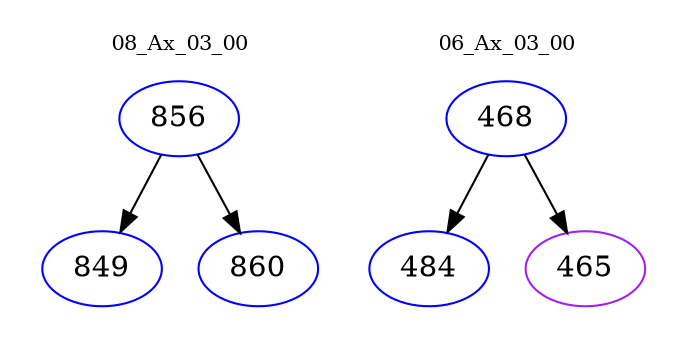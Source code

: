digraph{
subgraph cluster_0 {
color = white
label = "08_Ax_03_00";
fontsize=10;
T0_856 [label="856", color="blue"]
T0_856 -> T0_849 [color="black"]
T0_849 [label="849", color="blue"]
T0_856 -> T0_860 [color="black"]
T0_860 [label="860", color="blue"]
}
subgraph cluster_1 {
color = white
label = "06_Ax_03_00";
fontsize=10;
T1_468 [label="468", color="blue"]
T1_468 -> T1_484 [color="black"]
T1_484 [label="484", color="blue"]
T1_468 -> T1_465 [color="black"]
T1_465 [label="465", color="purple"]
}
}
